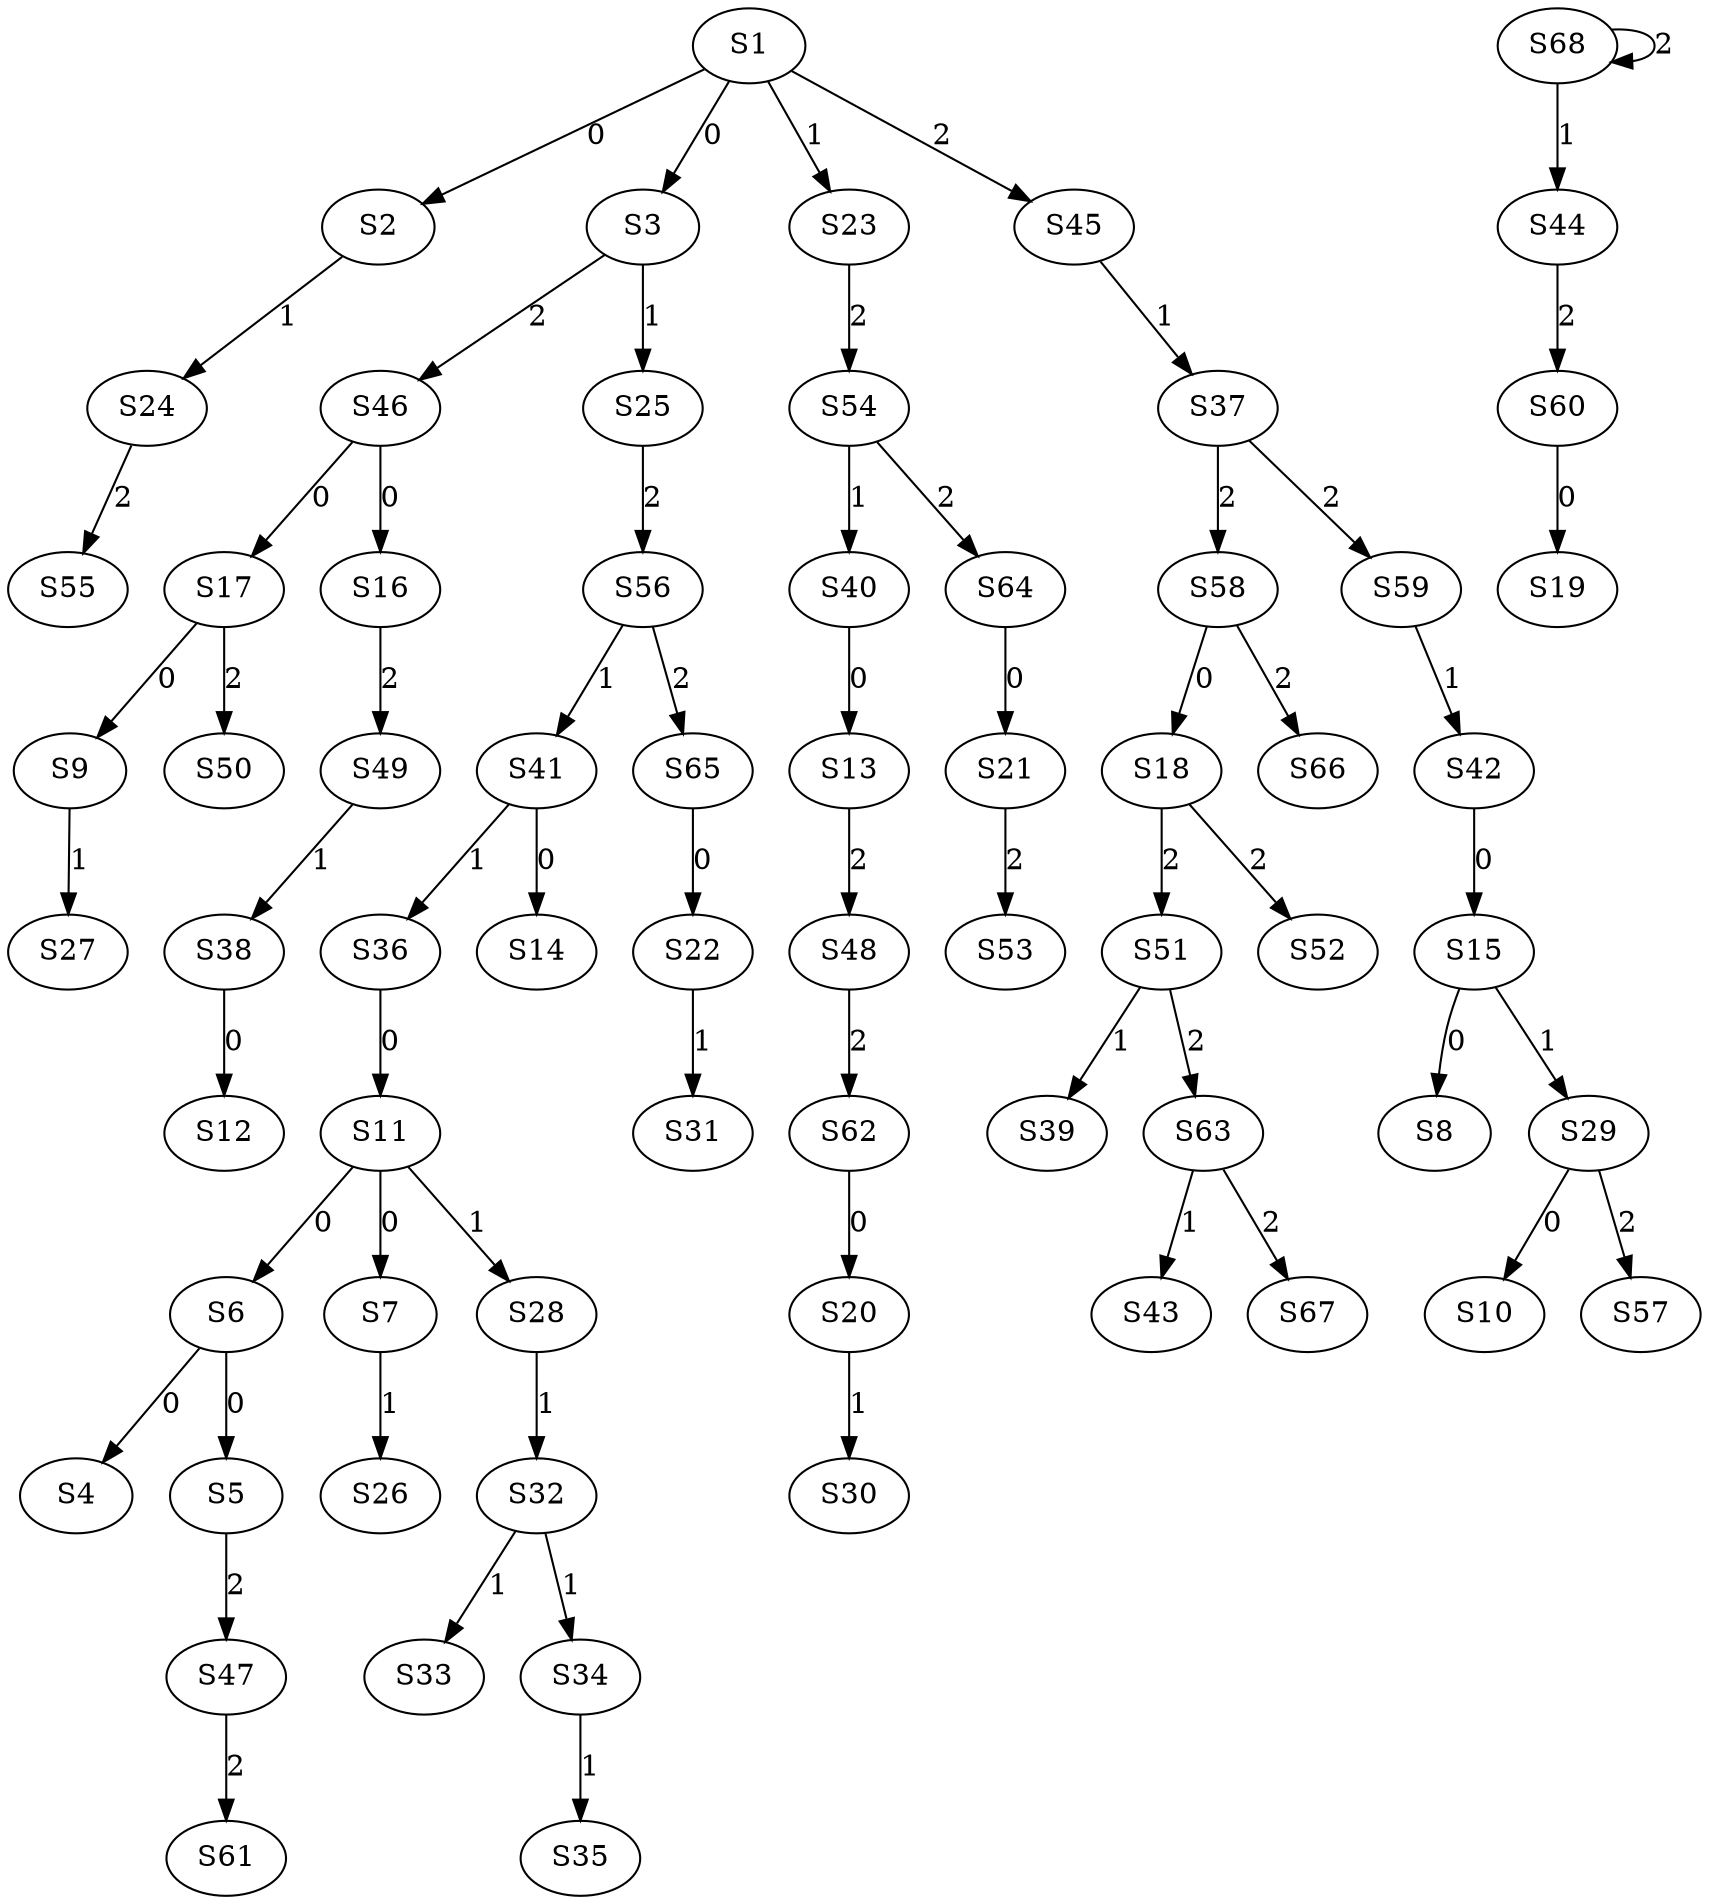 strict digraph {
	S1 -> S2 [ label = 0 ];
	S1 -> S3 [ label = 0 ];
	S6 -> S4 [ label = 0 ];
	S6 -> S5 [ label = 0 ];
	S11 -> S6 [ label = 0 ];
	S11 -> S7 [ label = 0 ];
	S15 -> S8 [ label = 0 ];
	S17 -> S9 [ label = 0 ];
	S29 -> S10 [ label = 0 ];
	S36 -> S11 [ label = 0 ];
	S38 -> S12 [ label = 0 ];
	S40 -> S13 [ label = 0 ];
	S41 -> S14 [ label = 0 ];
	S42 -> S15 [ label = 0 ];
	S46 -> S16 [ label = 0 ];
	S46 -> S17 [ label = 0 ];
	S58 -> S18 [ label = 0 ];
	S60 -> S19 [ label = 0 ];
	S62 -> S20 [ label = 0 ];
	S64 -> S21 [ label = 0 ];
	S65 -> S22 [ label = 0 ];
	S1 -> S23 [ label = 1 ];
	S2 -> S24 [ label = 1 ];
	S3 -> S25 [ label = 1 ];
	S7 -> S26 [ label = 1 ];
	S9 -> S27 [ label = 1 ];
	S11 -> S28 [ label = 1 ];
	S15 -> S29 [ label = 1 ];
	S20 -> S30 [ label = 1 ];
	S22 -> S31 [ label = 1 ];
	S28 -> S32 [ label = 1 ];
	S32 -> S33 [ label = 1 ];
	S32 -> S34 [ label = 1 ];
	S34 -> S35 [ label = 1 ];
	S41 -> S36 [ label = 1 ];
	S45 -> S37 [ label = 1 ];
	S49 -> S38 [ label = 1 ];
	S51 -> S39 [ label = 1 ];
	S54 -> S40 [ label = 1 ];
	S56 -> S41 [ label = 1 ];
	S59 -> S42 [ label = 1 ];
	S63 -> S43 [ label = 1 ];
	S68 -> S44 [ label = 1 ];
	S1 -> S45 [ label = 2 ];
	S3 -> S46 [ label = 2 ];
	S5 -> S47 [ label = 2 ];
	S13 -> S48 [ label = 2 ];
	S16 -> S49 [ label = 2 ];
	S17 -> S50 [ label = 2 ];
	S18 -> S51 [ label = 2 ];
	S18 -> S52 [ label = 2 ];
	S21 -> S53 [ label = 2 ];
	S23 -> S54 [ label = 2 ];
	S24 -> S55 [ label = 2 ];
	S25 -> S56 [ label = 2 ];
	S29 -> S57 [ label = 2 ];
	S37 -> S58 [ label = 2 ];
	S37 -> S59 [ label = 2 ];
	S44 -> S60 [ label = 2 ];
	S47 -> S61 [ label = 2 ];
	S48 -> S62 [ label = 2 ];
	S51 -> S63 [ label = 2 ];
	S54 -> S64 [ label = 2 ];
	S56 -> S65 [ label = 2 ];
	S58 -> S66 [ label = 2 ];
	S63 -> S67 [ label = 2 ];
	S68 -> S68 [ label = 2 ];
}